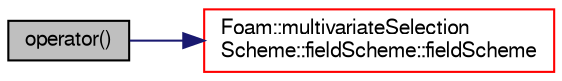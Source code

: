 digraph "operator()"
{
  bgcolor="transparent";
  edge [fontname="FreeSans",fontsize="10",labelfontname="FreeSans",labelfontsize="10"];
  node [fontname="FreeSans",fontsize="10",shape=record];
  rankdir="LR";
  Node330 [label="operator()",height=0.2,width=0.4,color="black", fillcolor="grey75", style="filled", fontcolor="black"];
  Node330 -> Node331 [color="midnightblue",fontsize="10",style="solid",fontname="FreeSans"];
  Node331 [label="Foam::multivariateSelection\lScheme::fieldScheme::fieldScheme",height=0.2,width=0.4,color="red",URL="$a23114.html#afd8ded0d3a0046bd2c2b996a2fc20319"];
}
